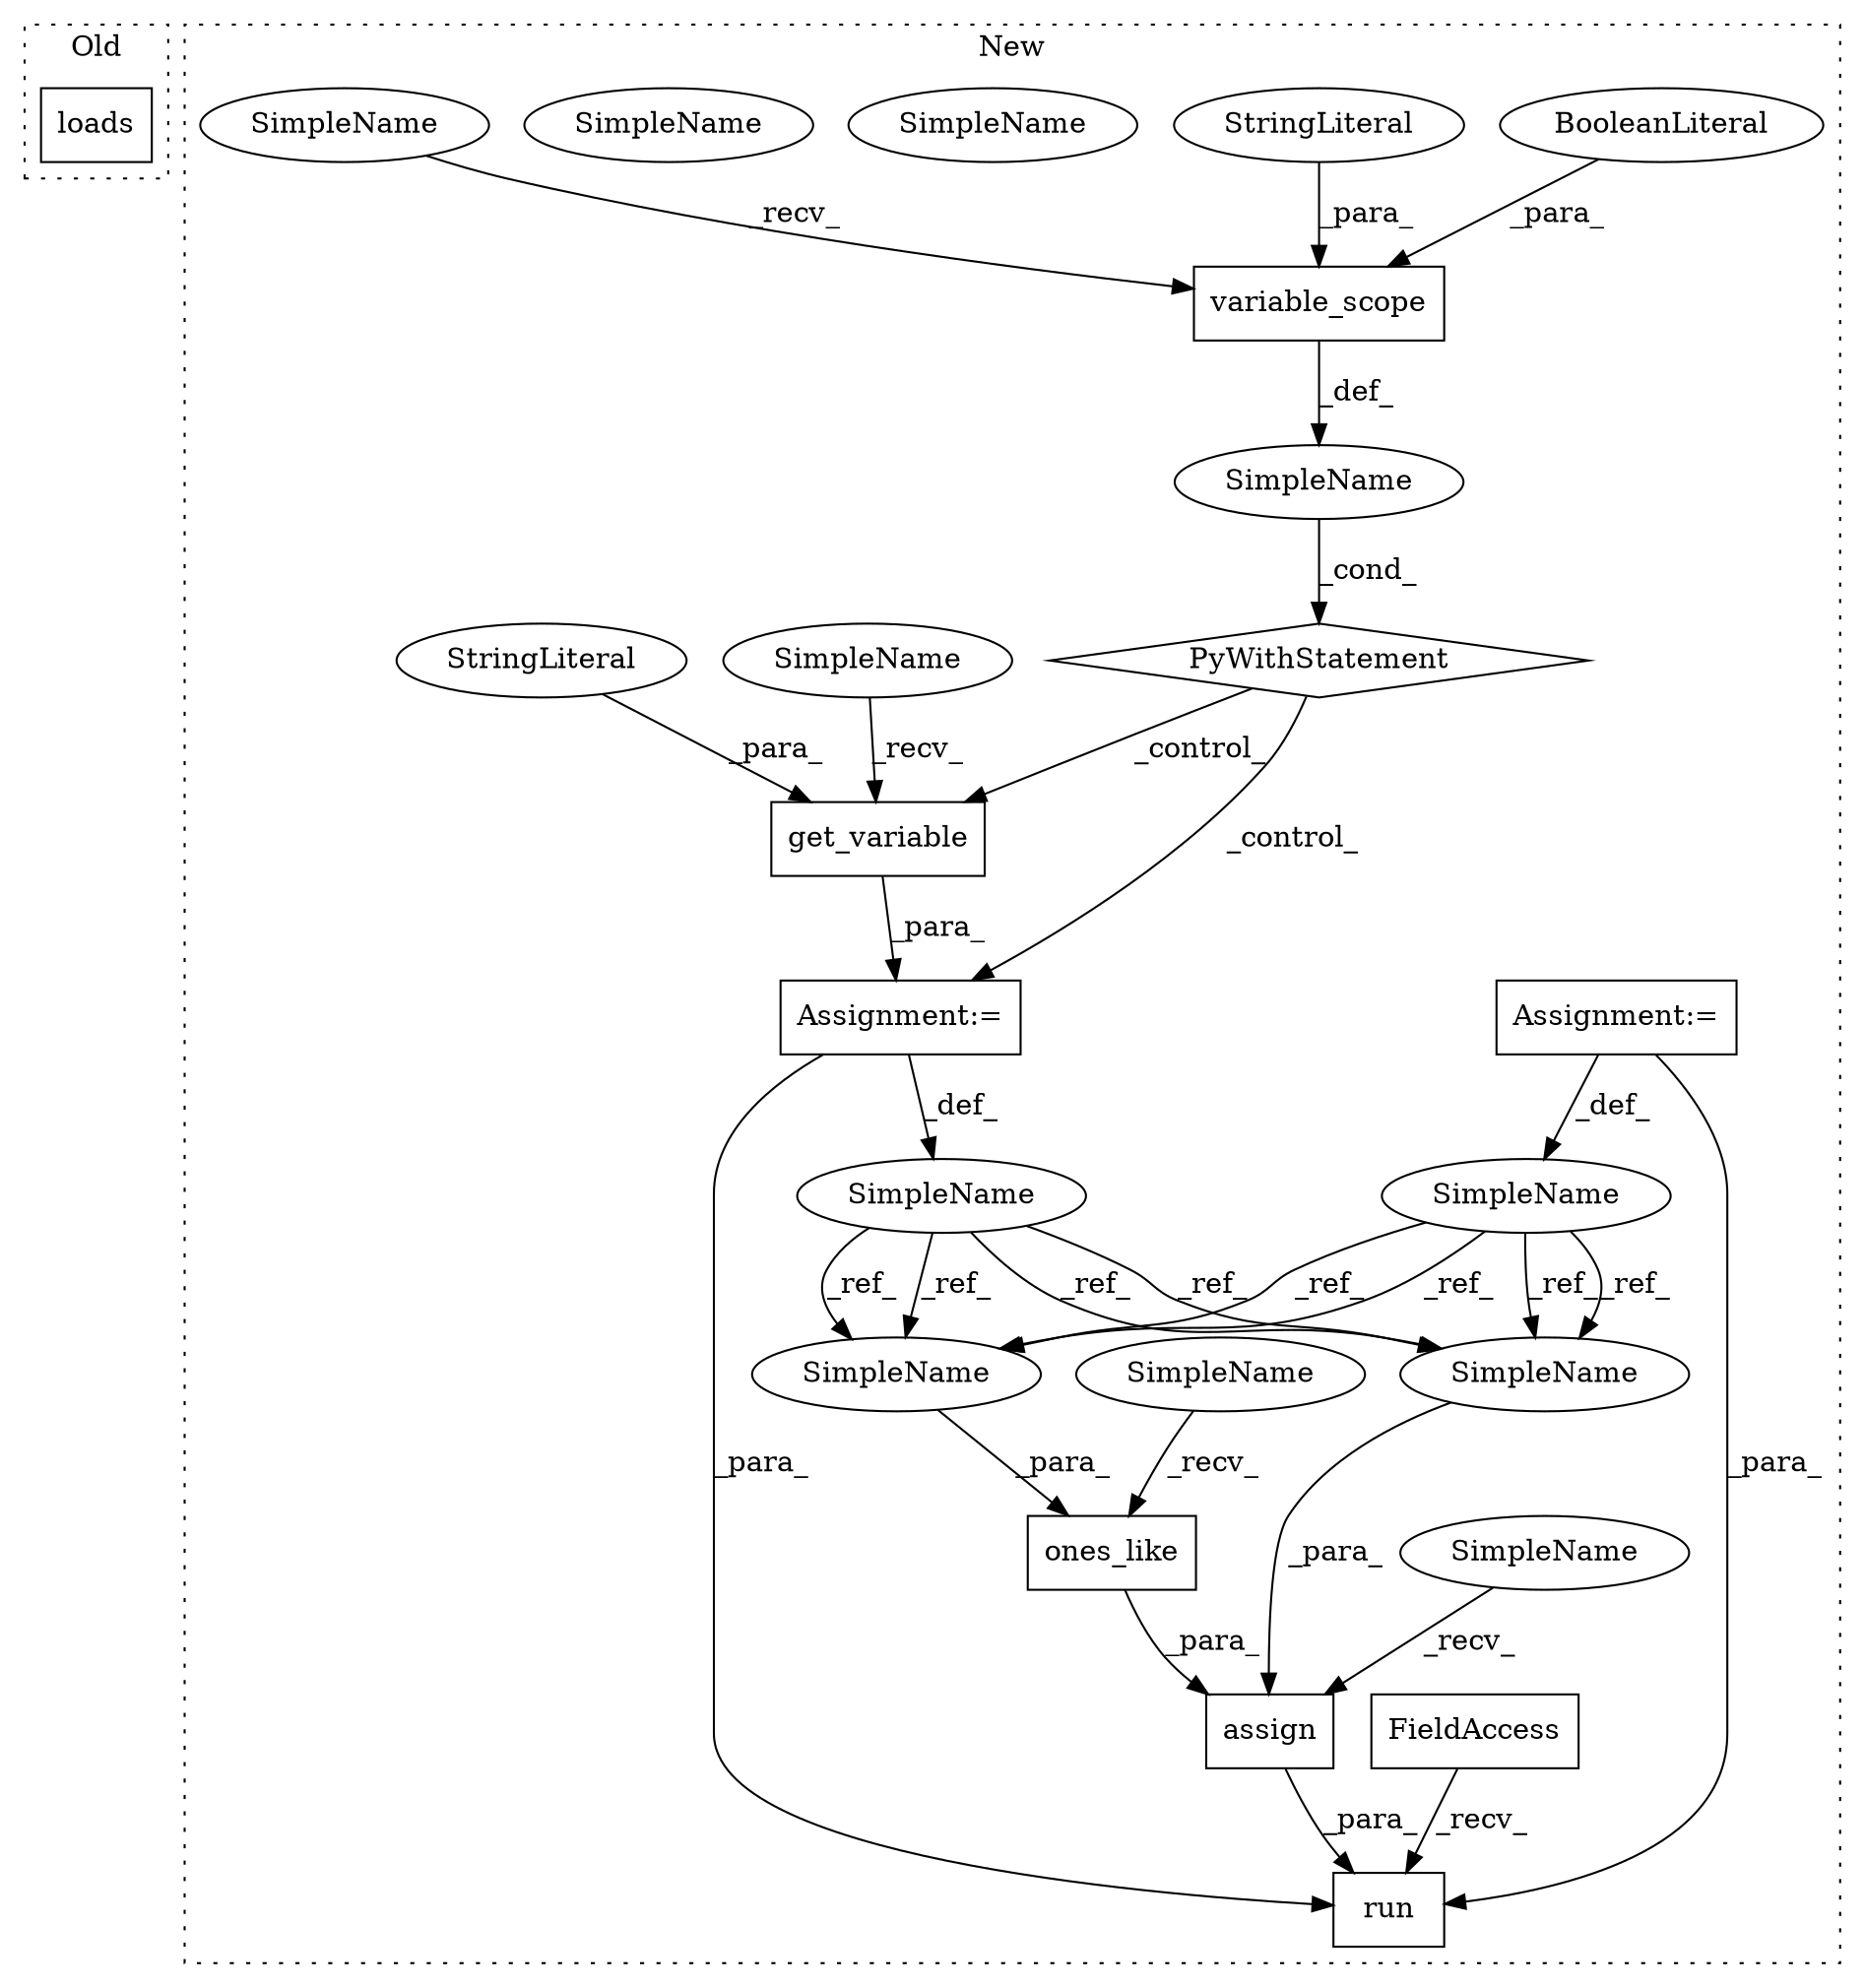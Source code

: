 digraph G {
subgraph cluster0 {
1 [label="loads" a="32" s="10604,10629" l="6,1" shape="box"];
label = "Old";
style="dotted";
}
subgraph cluster1 {
2 [label="ones_like" a="32" s="11082,11096" l="10,1" shape="box"];
3 [label="get_variable" a="32" s="10970,11021" l="13,1" shape="box"];
4 [label="SimpleName" a="42" s="" l="" shape="ellipse"];
5 [label="PyWithStatement" a="104" s="10884,10944" l="10,2" shape="diamond"];
6 [label="variable_scope" a="32" s="10905,10943" l="15,1" shape="box"];
7 [label="BooleanLiteral" a="9" s="10939" l="4" shape="ellipse"];
8 [label="Assignment:=" a="7" s="10348" l="4" shape="box"];
9 [label="StringLiteral" a="45" s="10920" l="18" shape="ellipse"];
10 [label="StringLiteral" a="45" s="10983" l="38" shape="ellipse"];
11 [label="Assignment:=" a="7" s="10958" l="1" shape="box"];
12 [label="SimpleName" a="42" s="10348" l="4" shape="ellipse"];
13 [label="assign" a="32" s="11059,11097" l="7,1" shape="box"];
14 [label="SimpleName" a="42" s="10954" l="4" shape="ellipse"];
15 [label="run" a="32" s="11044,11098" l="4,1" shape="box"];
16 [label="FieldAccess" a="22" s="11034" l="9" shape="box"];
17 [label="SimpleName" a="42" s="11092" l="4" shape="ellipse"];
18 [label="SimpleName" a="42" s="11066" l="4" shape="ellipse"];
19 [label="SimpleName" a="42" s="11071" l="10" shape="ellipse"];
20 [label="SimpleName" a="42" s="10894" l="10" shape="ellipse"];
21 [label="SimpleName" a="42" s="10959" l="10" shape="ellipse"];
22 [label="SimpleName" a="42" s="11048" l="10" shape="ellipse"];
23 [label="SimpleName" a="42" s="11092" l="4" shape="ellipse"];
24 [label="SimpleName" a="42" s="11066" l="4" shape="ellipse"];
label = "New";
style="dotted";
}
2 -> 13 [label="_para_"];
3 -> 11 [label="_para_"];
4 -> 5 [label="_cond_"];
5 -> 3 [label="_control_"];
5 -> 11 [label="_control_"];
6 -> 4 [label="_def_"];
7 -> 6 [label="_para_"];
8 -> 15 [label="_para_"];
8 -> 12 [label="_def_"];
9 -> 6 [label="_para_"];
10 -> 3 [label="_para_"];
11 -> 14 [label="_def_"];
11 -> 15 [label="_para_"];
12 -> 23 [label="_ref_"];
12 -> 24 [label="_ref_"];
12 -> 23 [label="_ref_"];
12 -> 24 [label="_ref_"];
13 -> 15 [label="_para_"];
14 -> 23 [label="_ref_"];
14 -> 24 [label="_ref_"];
14 -> 24 [label="_ref_"];
14 -> 23 [label="_ref_"];
16 -> 15 [label="_recv_"];
19 -> 2 [label="_recv_"];
20 -> 6 [label="_recv_"];
21 -> 3 [label="_recv_"];
22 -> 13 [label="_recv_"];
23 -> 2 [label="_para_"];
24 -> 13 [label="_para_"];
}